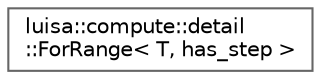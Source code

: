 digraph "类继承关系图"
{
 // LATEX_PDF_SIZE
  bgcolor="transparent";
  edge [fontname=Helvetica,fontsize=10,labelfontname=Helvetica,labelfontsize=10];
  node [fontname=Helvetica,fontsize=10,shape=box,height=0.2,width=0.4];
  rankdir="LR";
  Node0 [id="Node000000",label="luisa::compute::detail\l::ForRange\< T, has_step \>",height=0.2,width=0.4,color="grey40", fillcolor="white", style="filled",URL="$classluisa_1_1compute_1_1detail_1_1_for_range.html",tooltip="Build for range statement"];
}
